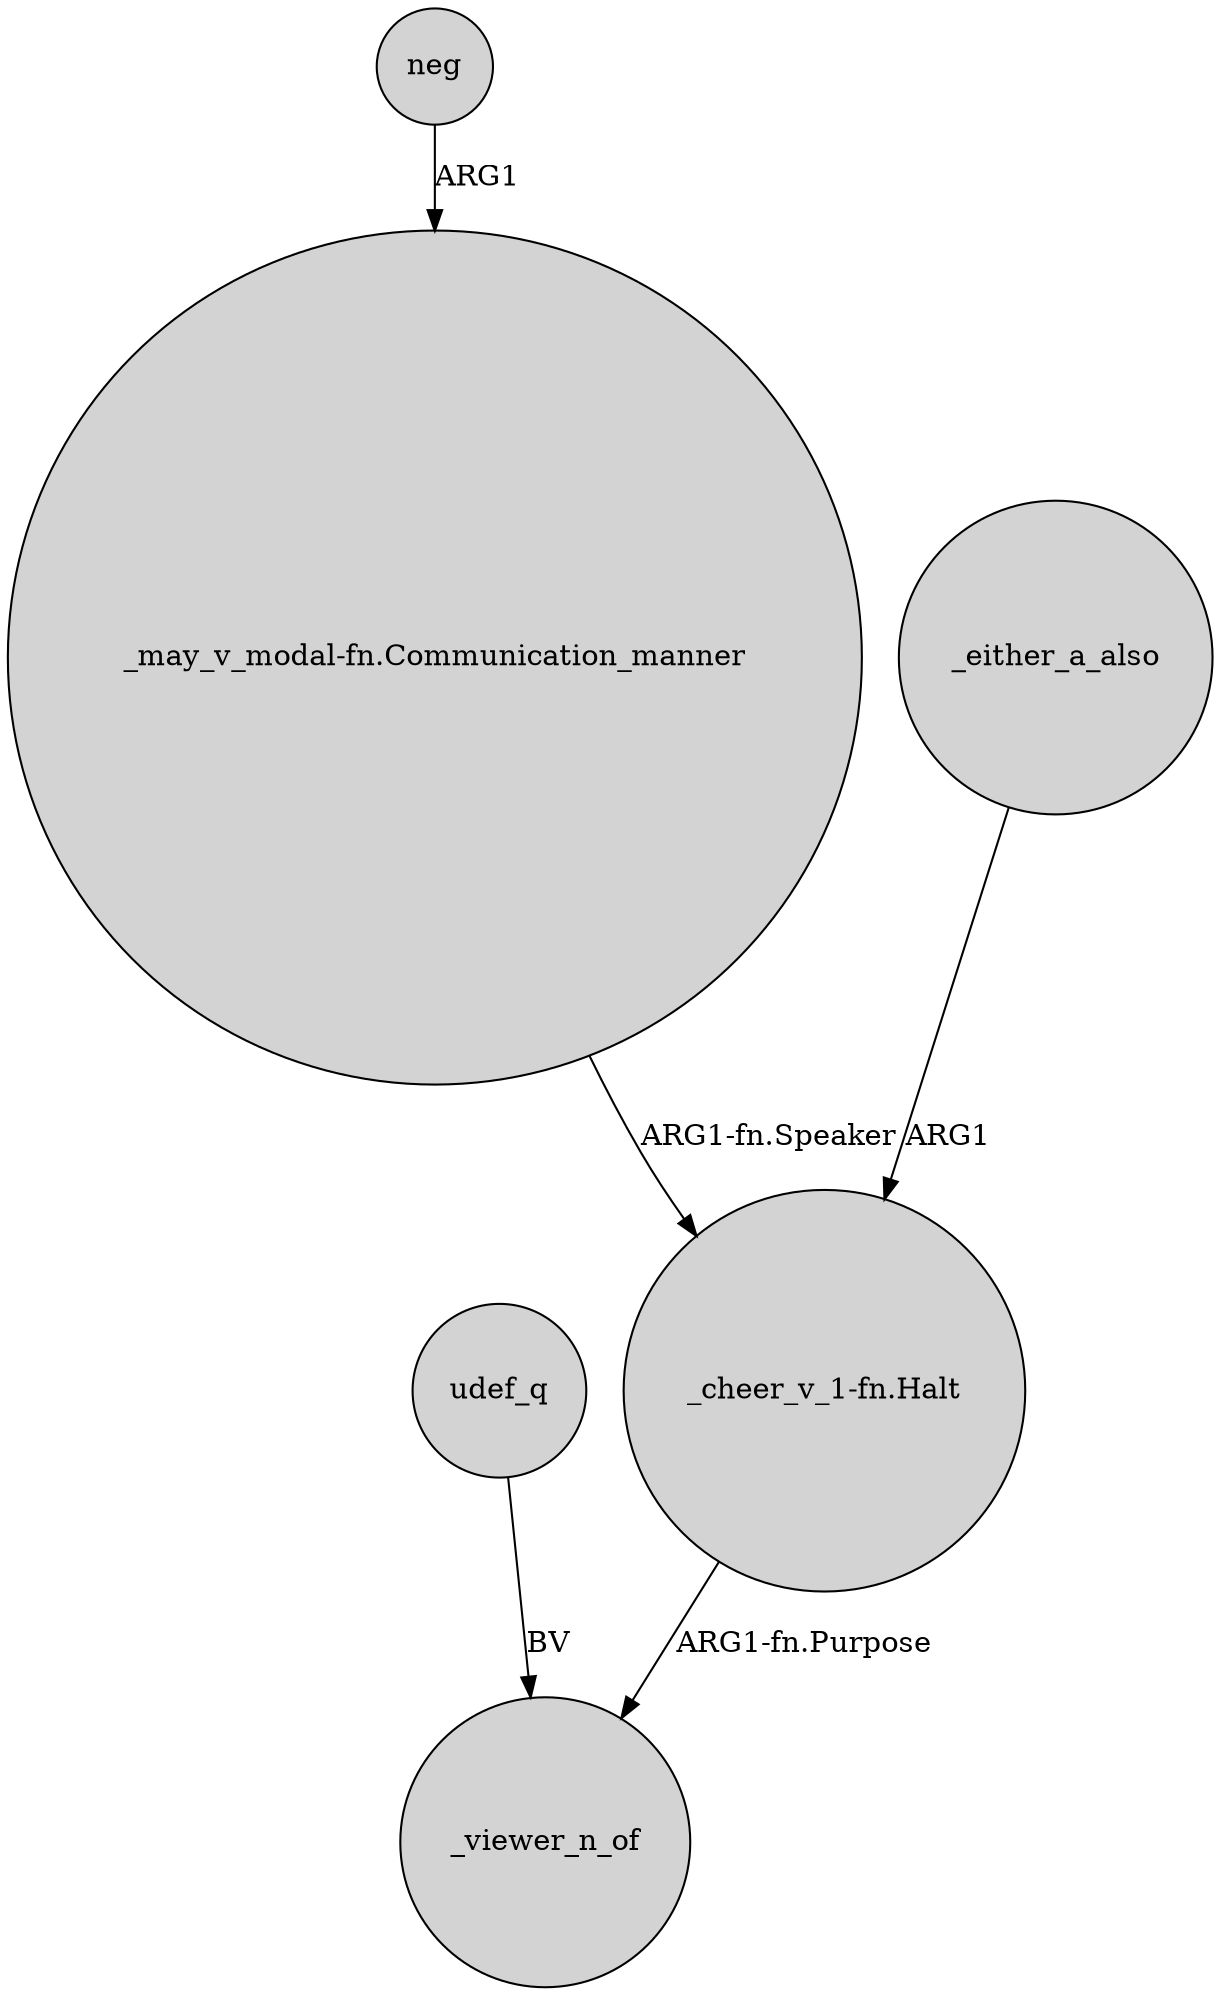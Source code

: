 digraph {
	node [shape=circle style=filled]
	udef_q -> _viewer_n_of [label=BV]
	neg -> "_may_v_modal-fn.Communication_manner" [label=ARG1]
	"_cheer_v_1-fn.Halt" -> _viewer_n_of [label="ARG1-fn.Purpose"]
	_either_a_also -> "_cheer_v_1-fn.Halt" [label=ARG1]
	"_may_v_modal-fn.Communication_manner" -> "_cheer_v_1-fn.Halt" [label="ARG1-fn.Speaker"]
}
